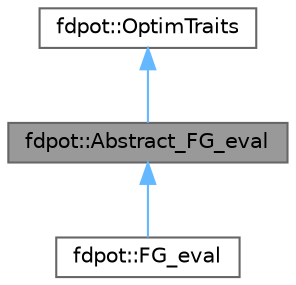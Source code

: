 digraph "fdpot::Abstract_FG_eval"
{
 // LATEX_PDF_SIZE
  bgcolor="transparent";
  edge [fontname=Helvetica,fontsize=10,labelfontname=Helvetica,labelfontsize=10];
  node [fontname=Helvetica,fontsize=10,shape=box,height=0.2,width=0.4];
  Node1 [label="fdpot::Abstract_FG_eval",height=0.2,width=0.4,color="gray40", fillcolor="grey60", style="filled", fontcolor="black",tooltip="An abstract class to evaluate function and gradients."];
  Node2 -> Node1 [dir="back",color="steelblue1",style="solid"];
  Node2 [label="fdpot::OptimTraits",height=0.2,width=0.4,color="gray40", fillcolor="white", style="filled",URL="$structfdpot_1_1_optim_traits.html",tooltip="Keeps the types for optimisation."];
  Node1 -> Node3 [dir="back",color="steelblue1",style="solid"];
  Node3 [label="fdpot::FG_eval",height=0.2,width=0.4,color="gray40", fillcolor="white", style="filled",URL="$structfdpot_1_1_f_g__eval.html",tooltip=" "];
}
